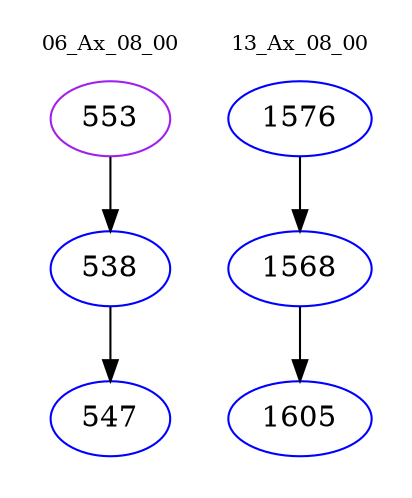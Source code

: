 digraph{
subgraph cluster_0 {
color = white
label = "06_Ax_08_00";
fontsize=10;
T0_553 [label="553", color="purple"]
T0_553 -> T0_538 [color="black"]
T0_538 [label="538", color="blue"]
T0_538 -> T0_547 [color="black"]
T0_547 [label="547", color="blue"]
}
subgraph cluster_1 {
color = white
label = "13_Ax_08_00";
fontsize=10;
T1_1576 [label="1576", color="blue"]
T1_1576 -> T1_1568 [color="black"]
T1_1568 [label="1568", color="blue"]
T1_1568 -> T1_1605 [color="black"]
T1_1605 [label="1605", color="blue"]
}
}
